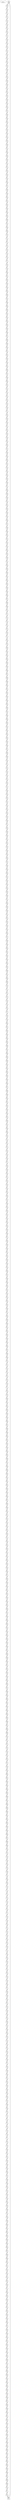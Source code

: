 digraph circular {
nodo183196366[label="
Maletas: "];
208->209;
209->208;
nodo183196366[label="
Maletas: "];
209->210;
210->209;
nodo183196366[label="
Maletas: "];
210->211;
211->210;
nodo183196366[label="
Maletas: "];
211->212;
212->211;
nodo183196366[label="
Maletas: "];
212->213;
213->212;
nodo183196366[label="
Maletas: "];
213->214;
214->213;
nodo183196366[label="
Maletas: "];
214->215;
215->214;
nodo183196366[label="
Maletas: "];
215->216;
216->215;
nodo183196366[label="
Maletas: "];
216->217;
217->216;
nodo183196366[label="
Maletas: "];
217->218;
218->217;
nodo183196366[label="
Maletas: "];
218->219;
219->218;
nodo183196366[label="
Maletas: "];
219->220;
220->219;
nodo183196366[label="
Maletas: "];
220->221;
221->220;
nodo183196366[label="
Maletas: "];
221->222;
222->221;
nodo183196366[label="
Maletas: "];
222->223;
223->222;
nodo183196366[label="
Maletas: "];
223->224;
224->223;
nodo183196366[label="
Maletas: "];
224->225;
225->224;
nodo183196366[label="
Maletas: "];
225->226;
226->225;
nodo183196366[label="
Maletas: "];
226->227;
227->226;
nodo183196366[label="
Maletas: "];
227->228;
228->227;
nodo183196366[label="
Maletas: "];
228->229;
229->228;
nodo183196366[label="
Maletas: "];
229->230;
230->229;
nodo183196366[label="
Maletas: "];
230->231;
231->230;
nodo183196366[label="
Maletas: "];
231->232;
232->231;
nodo183196366[label="
Maletas: "];
232->233;
233->232;
nodo183196366[label="
Maletas: "];
233->234;
234->233;
nodo183196366[label="
Maletas: "];
234->235;
235->234;
nodo183196366[label="
Maletas: "];
235->236;
236->235;
nodo183196366[label="
Maletas: "];
236->237;
237->236;
nodo183196366[label="
Maletas: "];
237->238;
238->237;
nodo183196366[label="
Maletas: "];
238->239;
239->238;
nodo183196366[label="
Maletas: "];
239->240;
240->239;
nodo183196366[label="
Maletas: "];
240->241;
241->240;
nodo183196366[label="
Maletas: "];
241->242;
242->241;
nodo183196366[label="
Maletas: "];
242->243;
243->242;
nodo183196366[label="
Maletas: "];
243->244;
244->243;
nodo183196366[label="
Maletas: "];
244->245;
245->244;
nodo183196366[label="
Maletas: "];
245->246;
246->245;
nodo183196366[label="
Maletas: "];
246->247;
247->246;
nodo183196366[label="
Maletas: "];
247->248;
248->247;
nodo183196366[label="
Maletas: "];
248->249;
249->248;
nodo183196366[label="
Maletas: "];
249->250;
250->249;
nodo183196366[label="
Maletas: "];
250->251;
251->250;
nodo183196366[label="
Maletas: "];
251->252;
252->251;
nodo183196366[label="
Maletas: "];
252->253;
253->252;
nodo183196366[label="
Maletas: "];
253->254;
254->253;
nodo183196366[label="
Maletas: "];
254->255;
255->254;
nodo183196366[label="
Maletas: "];
255->256;
256->255;
nodo183196366[label="
Maletas: "];
256->257;
257->256;
nodo183196366[label="
Maletas: "];
257->258;
258->257;
nodo183196366[label="
Maletas: "];
258->259;
259->258;
nodo183196366[label="
Maletas: "];
259->260;
260->259;
nodo183196366[label="
Maletas: "];
260->261;
261->260;
nodo183196366[label="
Maletas: "];
261->262;
262->261;
nodo183196366[label="
Maletas: "];
262->263;
263->262;
nodo183196366[label="
Maletas: "];
263->264;
264->263;
nodo183196366[label="
Maletas: "];
264->265;
265->264;
nodo183196366[label="
Maletas: "];
265->266;
266->265;
nodo183196366[label="
Maletas: "];
266->267;
267->266;
nodo183196366[label="
Maletas: "];
267->268;
268->267;
nodo183196366[label="
Maletas: "];
268->269;
269->268;
nodo183196366[label="
Maletas: "];
269->270;
270->269;
nodo183196366[label="
Maletas: "];
270->271;
271->270;
nodo183196366[label="
Maletas: "];
271->272;
272->271;
nodo183196366[label="
Maletas: "];
272->273;
273->272;
nodo183196366[label="
Maletas: "];
273->274;
274->273;
nodo183196366[label="
Maletas: "];
274->275;
275->274;
nodo183196366[label="
Maletas: "];
275->276;
276->275;
nodo183196366[label="
Maletas: "];
276->277;
277->276;
nodo183196366[label="
Maletas: "];
277->278;
278->277;
nodo183196366[label="
Maletas: "];
278->279;
279->278;
nodo183196366[label="
Maletas: "];
279->280;
280->279;
nodo183196366[label="
Maletas: "];
280->281;
281->280;
nodo183196366[label="
Maletas: "];
281->282;
282->281;
nodo183196366[label="
Maletas: "];
282->283;
283->282;
nodo183196366[label="
Maletas: "];
283->284;
284->283;
nodo183196366[label="
Maletas: "];
284->285;
285->284;
nodo183196366[label="
Maletas: "];
285->286;
286->285;
nodo183196366[label="
Maletas: "];
286->287;
287->286;
nodo183196366[label="
Maletas: "];
287->288;
288->287;
nodo183196366[label="
Maletas: "];
288->289;
289->288;
nodo183196366[label="
Maletas: "];
289->290;
290->289;
nodo183196366[label="
Maletas: "];
290->291;
291->290;
nodo183196366[label="
Maletas: "];
291->292;
292->291;
nodo183196366[label="
Maletas: "];
292->293;
293->292;
nodo183196366[label="
Maletas: "];
293->294;
294->293;
nodo183196366[label="
Maletas: "];
294->295;
295->294;
nodo183196366[label="
Maletas: "];
295->296;
296->295;
nodo183196366[label="
Maletas: "];
296->297;
297->296;
nodo183196366[label="
Maletas: "];
297->298;
298->297;
nodo183196366[label="
Maletas: "];
298->299;
299->298;
nodo183196366[label="
Maletas: "];
299->300;
300->299;
nodo183196366[label="
Maletas: "];
300->301;
301->300;
nodo183196366[label="
Maletas: "];
301->302;
302->301;
nodo183196366[label="
Maletas: "];
302->303;
303->302;
nodo183196366[label="
Maletas: "];
303->304;
304->303;
nodo183196366[label="
Maletas: "];
304->305;
305->304;
nodo183196366[label="
Maletas: "];
305->306;
306->305;
nodo183196366[label="
Maletas: "];
306->307;
307->306;
nodo183196366[label="
Maletas: "];
307->308;
308->307;
nodo183196366[label="
Maletas: "];
308->309;
309->308;
nodo183196366[label="
Maletas: "];
309->310;
310->309;
nodo183196366[label="
Maletas: "];
310->311;
311->310;
nodo183196366[label="
Maletas: "];
311->312;
312->311;
nodo183196366[label="
Maletas: "];
312->313;
313->312;
nodo183196366[label="
Maletas: "];
313->314;
314->313;
nodo183196366[label="
Maletas: "];
314->315;
315->314;
nodo183196366[label="
Maletas: "];
315->316;
316->315;
nodo183196366[label="
Maletas: "];
316->317;
317->316;
nodo183196366[label="
Maletas: "];
317->318;
318->317;
nodo183196366[label="
Maletas: "];
318->319;
319->318;
nodo183196366[label="
Maletas: "];
319->320;
320->319;
nodo183196366[label="
Maletas: "];
320->321;
321->320;
nodo183196366[label="
Maletas: "];
321->322;
322->321;
nodo183196366[label="
Maletas: "];
322->323;
323->322;
nodo183196366[label="
Maletas: "];
323->324;
324->323;
nodo183196366[label="
Maletas: "];
324->325;
325->324;
nodo183196366[label="
Maletas: "];
325->326;
326->325;
nodo183196366[label="
Maletas: "];
326->327;
327->326;
nodo183196366[label="
Maletas: "];
327->328;
328->327;
nodo183196366[label="
Maletas: "];
328->329;
329->328;
nodo183196366[label="
Maletas: "];
329->330;
330->329;
nodo183196366[label="
Maletas: "];
330->331;
331->330;
nodo183196366[label="
Maletas: "];
331->332;
332->331;
nodo183196366[label="
Maletas: "];
332->333;
333->332;
nodo183196366[label="
Maletas: "];
333->334;
334->333;
nodo183196366[label="
Maletas: "];
334->335;
335->334;
nodo183196366[label="
Maletas: "];
335->336;
336->335;
nodo183196366[label="
Maletas: "];
336->337;
337->336;
nodo183196366[label="
Maletas: "];
337->338;
338->337;
nodo183196366[label="
Maletas: "];
338->339;
339->338;
nodo183196366[label="
Maletas: "];
339->340;
340->339;
nodo183196366[label="
Maletas: "];
340->341;
341->340;
nodo183196366[label="
Maletas: "];
341->342;
342->341;
nodo183196366[label="
Maletas: "];
342->343;
343->342;
nodo183196366[label="
Maletas: "];
343->344;
344->343;
nodo183196366[label="
Maletas: "];
344->345;
345->344;
nodo183196366[label="
Maletas: "];
345->346;
346->345;
nodo183196366[label="
Maletas: "];
346->347;
347->346;
nodo183196366[label="
Maletas: "];
347->348;
348->347;
nodo183196366[label="
Maletas: "];
348->349;
349->348;
nodo183196366[label="
Maletas: "];
349->350;
350->349;
nodo183196366[label="
Maletas: "];
350->351;
351->350;
nodo183196366[label="
Maletas: "];
351->352;
352->351;
nodo183196366[label="
Maletas: "];
352->353;
353->352;
nodo183196366[label="
Maletas: "];
353->354;
354->353;
nodo183196366[label="
Maletas: "];
354->355;
355->354;
nodo183196366[label="
Maletas: "];
355->356;
356->355;
nodo183196366[label="
Maletas: "];
356->357;
357->356;
nodo183196366[label="
Maletas: "];
357->358;
358->357;
nodo183196366[label="
Maletas: "];
358->359;
359->358;
nodo183196366[label="
Maletas: "];
359->360;
360->359;
nodo183196366[label="
Maletas: "];
360->361;
361->360;
nodo183196366[label="
Maletas: "];
361->362;
362->361;
nodo183196366[label="
Maletas: "];
362->363;
363->362;
nodo183196366[label="
Maletas: "];
363->364;
364->363;
nodo183196366[label="
Maletas: "];
364->365;
365->364;
nodo183196366[label="
Maletas: "];
365->366;
366->365;
nodo183196366[label="
Maletas: "];
366->367;
367->366;
nodo183196366[label="
Maletas: "];
367->368;
368->367;
nodo183196366[label="
Maletas: "];
368->369;
369->368;
nodo183196366[label="
Maletas: "];
369->370;
370->369;
nodo183196366[label="
Maletas: "];
370->371;
371->370;
nodo183196366[label="
Maletas: "];
371->372;
372->371;
nodo183196366[label="
Maletas: "];
372->373;
373->372;
nodo183196366[label="
Maletas: "];
373->374;
374->373;
nodo183196366[label="
Maletas: "];
374->375;
375->374;
nodo183196366[label="
Maletas: "];
375->376;
376->375;
nodo183196366[label="
Maletas: "];
376->377;
377->376;
nodo183196366[label="
Maletas: "];
377->378;
378->377;
nodo183196366[label="
Maletas: "];
378->379;
379->378;
nodo183196366[label="
Maletas: "];
379->380;
380->379;
nodo183196366[label="
Maletas: "];
380->381;
381->380;
nodo183196366[label="
Maletas: "];
381->382;
382->381;
nodo183196366[label="
Maletas: "];
382->383;
383->382;
nodo183196366[label="
Maletas: "];
383->384;
384->383;
nodo183196366[label="
Maletas: "];
384->385;
385->384;
nodo183196366[label="
Maletas: "];
385->386;
386->385;
nodo183196366[label="
Maletas: "];
386->387;
387->386;
nodo183196366[label="
Maletas: "];
387->388;
388->387;
nodo183196366[label="
Maletas: "];
388->389;
389->388;
nodo183196366[label="
Maletas: "];
389->390;
390->389;
nodo183196366[label="
Maletas: "];
390->391;
391->390;
nodo183196366[label="
Maletas: "];
391->392;
392->391;
nodo183196366[label="
Maletas: "];
392->393;
393->392;
nodo183196366[label="
Maletas: "];
393->394;
394->393;
nodo183196366[label="
Maletas: "];
394->395;
395->394;
nodo183196366[label="
Maletas: "];
395->396;
396->395;
nodo183196366[label="
Maletas: "];
396->397;
397->396;
nodo183196366[label="
Maletas: "];
397->398;
398->397;
nodo183196366[label="
Maletas: "];
398->399;
399->398;
nodo183196366[label="
Maletas: "];
399->400;
400->399;
nodo183196366[label="
Maletas: "];
400->401;
401->400;
nodo183196366[label="
Maletas: "];
401->402;
402->401;
nodo183196366[label="
Maletas: "];
402->403;
403->402;
nodo183196366[label="
Maletas: "];
403->404;
404->403;
nodo183196366[label="
Maletas: "];
404->405;
405->404;
nodo183196366[label="
Maletas: "];
405->406;
406->405;
nodo183196366[label="
Maletas: "];
406->407;
407->406;
nodo183196366[label="
Maletas: "];
407->408;
408->407;
nodo183196366[label="
Maletas: "];
408->409;
409->408;
nodo183196366[label="
Maletas: "];
409->410;
410->409;
nodo183196366[label="
Maletas: "];
410->411;
411->410;
nodo183196366[label="
Maletas: "];
411->412;
412->411;
nodo183196366[label="
Maletas: "];
412->413;
413->412;
nodo183196366[label="
Maletas: "];
413->414;
414->413;
nodo183196366[label="
Maletas: "];
414->415;
415->414;
nodo183196366[label="
Maletas: "];
415->416;
416->415;
nodo183196366[label="
Maletas: "];
416->417;
417->416;
nodo183196366[label="
Maletas: "];
417->418;
418->417;
nodo183196366[label="
Maletas: "];
418->419;
419->418;
nodo183196366[label="
Maletas: "];
419->420;
420->419;
nodo183196366[label="
Maletas: "];
420->421;
421->420;
nodo183196366[label="
Maletas: "];
421->422;
422->421;
nodo183196366[label="
Maletas: "];
422->423;
423->422;
nodo183196366[label="
Maletas: "];
423->424;
424->423;
nodo183196366[label="
Maletas: "];
424->425;
425->424;
nodo183196366[label="
Maletas: "];
425->426;
426->425;
nodo183196366[label="
Maletas: "];
426->427;
427->426;
nodo183196366[label="
Maletas: "];
427->428;
428->427;
nodo183196366[label="
Maletas: "];
428->429;
429->428;
nodo183196366[label="
Maletas: "];
429->430;
430->429;
nodo183196366[label="
Maletas: "];
430->431;
431->430;
nodo183196366[label="
Maletas: "];
431->432;
432->431;
nodo183196366[label="
Maletas: "];
432->433;
433->432;
nodo183196366[label="
Maletas: "];
433->434;
434->433;
nodo183196366[label="
Maletas: "];
434->435;
435->434;
nodo183196366[label="
Maletas: "];
435->436;
436->435;
nodo183196366[label="
Maletas: "];
436->437;
437->436;
nodo183196366[label="
Maletas: "];
437->438;
438->437;
nodo183196366[label="
Maletas: "];
438->439;
439->438;
nodo183196366[label="
Maletas: "];
439->440;
440->439;
nodo183196366[label="
Maletas: "];
440->441;
441->440;
nodo183196366[label="
Maletas: "];
441->442;
442->441;
nodo183196366[label="
Maletas: "];
442->443;
443->442;
nodo183196366[label="
Maletas: "];
443->444;
444->443;
nodo183196366[label="
Maletas: "];
444->445;
445->444;
nodo183196366[label="
Maletas: "];
445->446;
446->445;
nodo183196366[label="
Maletas: "];
446->447;
447->446;
nodo183196366[label="
Maletas: "];
447->448;
448->447;
nodo183196366[label="
Maletas: "];
448->449;
449->448;
nodo183196366[label="
Maletas: "];
449->450;
450->449;
nodo183196366[label="
Maletas: "];
450->451;
451->450;
nodo183196366[label="
Maletas: "];
451->452;
452->451;
nodo183196366[label="
Maletas: "];
452->453;
453->452;
nodo183196366[label="
Maletas: "];
453->454;
454->453;
nodo183196366[label="
Maletas: "];
454->455;
455->454;
nodo183196366[label="
Maletas: "];
455->456;
456->455;
nodo183196366[label="
Maletas: "];
456->457;
457->456;
nodo183196366[label="
Maletas: "];
457->458;
458->457;
nodo183196366[label="
Maletas: "];
458->459;
459->458;
nodo183196366[label="
Maletas: "];
459->460;
460->459;
nodo183196366[label="
Maletas: "];
460->461;
461->460;
nodo183196366[label="
Maletas: "];
461->462;
462->461;
nodo183196366[label="
Maletas: "];
462->463;
463->462;
nodo183196366[label="
Maletas: "];
463->464;
464->463;
nodo183196366[label="
Maletas: "];
464->465;
465->464;
nodo183196366[label="
Maletas: "];
465->466;
466->465;
nodo183196366[label="
Maletas: "];
466->467;
467->466;
nodo183196366[label="
Maletas: "];
467->468;
468->467;
nodo183196366[label="
Maletas: "];
468->469;
469->468;
nodo183196366[label="
Maletas: "];
469->470;
470->469;
nodo183196366[label="
Maletas: "];
470->471;
471->470;
nodo183196366[label="
Maletas: "];
471->472;
472->471;
nodo183196366[label="
Maletas: "];
472->473;
473->472;
nodo183196366[label="
Maletas: "];
473->474;
474->473;
nodo183196366[label="
Maletas: "];
474->475;
475->474;
nodo183196366[label="
Maletas: "];
475->476;
476->475;
nodo183196366[label="
Maletas: "];
476->477;
477->476;
nodo183196366[label="
Maletas: "];
477->478;
478->477;
nodo183196366[label="
Maletas: "];
478->479;
479->478;
nodo183196366[label="
Maletas: "];
479->480;
480->479;
nodo183196366[label="
Maletas: "];
480->481;
481->480;
nodo183196366[label="
Maletas: "];
481->482;
482->481;
nodo183196366[label="
Maletas: "];
482->483;
483->482;
nodo183196366[label="
Maletas: "];
483->484;
484->483;
nodo183196366[label="
Maletas: "];
484->485;
485->484;
nodo183196366[label="
Maletas: "];
485->486;
486->485;
nodo183196366[label="
Maletas: "];
486->487;
487->486;
nodo183196366[label="
Maletas: "];
487->488;
488->487;
nodo183196366[label="
Maletas: "];
488->489;
489->488;
nodo183196366[label="
Maletas: "];
489->490;
490->489;
nodo183196366[label="
Maletas: "];
490->491;
491->490;
nodo183196366[label="
Maletas: "];
491->492;
492->491;
nodo183196366[label="
Maletas: "];
492->493;
493->492;
nodo183196366[label="
Maletas: "];
493->494;
494->493;
nodo183196366[label="
Maletas: "];
494->495;
495->494;
nodo183196366[label="
Maletas: "];
495->496;
496->495;
nodo183196366[label="
Maletas: "];
496->497;
497->496;
nodo183196366[label="
Maletas: "];
497->498;
498->497;
nodo183196366[label="
Maletas: "];
498->499;
499->498;
nodo183196366[label="
Maletas: "];
499->500;
500->499;
nodo183196366[label="
Maletas: "];
500->501;
501->500;
nodo183196366[label="
Maletas: "];
501->502;
502->501;
nodo183196366[label="
Maletas: "];
502->503;
503->502;
nodo183196366[label="
Maletas: "];
503->504;
504->503;
nodo183196366[label="
Maletas: "];
504->505;
505->504;
nodo183196366[label="
Maletas: "];
505->506;
506->505;
nodo183196366[label="
Maletas: "];
506->507;
507->506;
nodo183196366[label="
Maletas: "];
507->508;
508->507;
nodo183196366[label="
Maletas: "];
508->509;
509->508;
nodo183196366[label="
Maletas: "];
509->510;
510->509;
nodo183196366[label="
Maletas: "];
510->511;
511->510;
nodo183196366[label="
Maletas: "];
511->512;
512->511;
nodo183196366[label="
Maletas: "];
512->513;
513->512;
nodo183196366[label="
Maletas: "];
513->514;
514->513;
nodo183196366[label="
Maletas: "];
514->515;
515->514;
nodo183196366[label="
Maletas: "];
515->516;
516->515;
nodo183196366[label="
Maletas: "];
516->517;
517->516;
nodo183196366[label="
Maletas: "];
517->518;
518->517;
nodo183196366[label="
Maletas: "];
518->519;
519->518;
nodo183196366[label="
Maletas: "];
519->520;
520->519;
nodo183196366[label="
Maletas: "];
520->521;
521->520;
nodo183196366[label="
Maletas: "];
521->522;
522->521;
nodo183196366[label="
Maletas: "];
522->523;
523->522;
nodo183196366[label="
Maletas: "];
523->524;
524->523;
nodo183196366[label="
Maletas: "];
524->525;
525->524;
nodo183196366[label="
Maletas: "];
525->526;
526->525;
nodo183196366[label="
Maletas: "];
526->527;
527->526;
nodo183196366[label="
Maletas: "];
527->528;
528->527;
nodo183196366[label="
Maletas: "];
528->529;
529->528;
nodo183196366[label="
Maletas: "];
529->530;
530->529;
nodo183196366[label="
Maletas: "];
530->531;
531->530;
nodo183196366[label="
Maletas: "];
531->532;
532->531;
nodo183196366[label="
Maletas: "];
532->533;
533->532;
nodo183196366[label="
Maletas: "];
533->534;
534->533;
nodo183196366[label="
Maletas: "];
534->535;
535->534;
nodo183196366[label="
Maletas: "];
535->536;
536->535;
nodo183196366[label="
Maletas: "];
536->537;
537->536;
nodo183196366[label="
Maletas: "];
537->538;
538->537;
nodo183196366[label="
Maletas: "];
538->539;
539->538;
nodo183196366[label="
Maletas: "];
539->540;
540->539;
nodo183196366[label="
Maletas: "];
540->541;
541->540;
nodo183196366[label="
Maletas: "];
541->542;
542->541;
nodo183196366[label="
Maletas: "];
542->543;
543->542;
nodo183196366[label="
Maletas: "];
543->544;
544->543;
nodo183196366[label="
Maletas: "];
544->545;
545->544;
nodo183196366[label="
Maletas: "];
545->546;
546->545;
nodo183196366[label="
Maletas: "];
546->547;
547->546;
nodo183196366[label="
Maletas: "];
547->548;
548->547;
nodo183196366[label="
Maletas: "];
548->549;
549->548;
nodo183196366[label="
Maletas: "];
549->550;
550->549;
nodo183196366[label="
Maletas: "];
550->551;
551->550;
nodo183196366[label="
Maletas: "];
551->552;
552->551;
nodo183196366[label="
Maletas: "];
552->553;
553->552;
nodo183196366[label="
Maletas: "];
553->554;
554->553;
nodo183196366[label="
Maletas: "];
554->555;
555->554;
nodo183196366[label="
Maletas: "];
555->556;
556->555;
nodo183196366[label="
Maletas: "];
556->557;
557->556;
nodo183196366[label="
Maletas: "];
557->558;
558->557;
nodo183196366[label="
Maletas: "];
558->559;
559->558;
nodo183196366[label="
Maletas: "];
559->560;
560->559;
nodo183196366[label="
Maletas: "];
560->561;
561->560;
nodo183196366[label="
Maletas: "];
561->562;
562->561;
nodo183196366[label="
Maletas: "];
562->563;
563->562;
nodo183196366[label="
Maletas: "];
563->564;
564->563;
nodo183196366[label="
Maletas: "];
564->565;
565->564;
nodo183196366[label="
Maletas: "];
565->566;
566->565;
nodo183196366[label="
Maletas: "];
566->567;
567->566;
nodo183196366[label="
Maletas: "];
567->568;
568->567;
nodo183196366[label="
Maletas: "];
568->569;
569->568;
nodo183196366[label="
Maletas: "];
569->570;
570->569;
nodo183196366[label="
Maletas: "];
570->571;
571->570;
nodo183196366[label="
Maletas: "];
571->572;
572->571;
nodo183196366[label="
Maletas: "];
572->573;
573->572;
nodo183196366[label="
Maletas: "];
573->574;
574->573;
nodo183196366[label="
Maletas: "];
574->575;
575->574;
nodo183196366[label="
Maletas: "];
575->576;
576->575;
nodo183196366[label="
Maletas: "];
576->577;
577->576;
nodo183196366[label="
Maletas: "];
577->578;
578->577;
nodo183196366[label="
Maletas: "];
578->579;
579->578;
nodo183196366[label="
Maletas: "];
579->580;
580->579;
nodo183196366[label="
Maletas: "];
580->581;
581->580;
nodo183196366[label="
Maletas: "];
581->582;
582->581;
nodo183196366[label="
Maletas: "];
582->583;
583->582;
nodo183196366[label="
Maletas: "];
583->584;
584->583;
nodo183196366[label="
Maletas: "];
584->585;
585->584;
nodo183196366[label="
Maletas: "];
585->586;
586->585;
nodo183196366[label="
Maletas: "];
586->587;
587->586;
nodo183196366[label="
Maletas: "];
587->588;
588->587;
nodo183196366[label="
Maletas: "];
588->589;
589->588;
nodo183196366[label="
Maletas: "];
589->590;
590->589;
nodo183196366[label="
Maletas: "];
590->591;
591->590;
nodo183196366[label="
Maletas: "];
591->592;
592->591;
nodo183196366[label="
Maletas: "];
592->593;
593->592;
nodo183196366[label="
Maletas: "];
593->594;
594->593;
nodo183196366[label="
Maletas: "];
594->595;
595->594;
nodo183196366[label="
Maletas: "];
595->596;
596->595;
nodo183196366[label="
Maletas: "];
596->597;
597->596;
nodo183196366[label="
Maletas: "];
597->598;
598->597;
nodo183196366[label="
Maletas: "];
598->599;
599->598;
nodo183196366[label="
Maletas: "];
599->600;
600->599;
nodo183196366[label="
Maletas: "];
600->601;
601->600;
nodo183196366[label="
Maletas: "];
601->602;
602->601;
nodo183196366[label="
Maletas: "];
602->603;
603->602;
nodo183196366[label="
Maletas: "];
603->604;
604->603;
nodo183196366[label="
Maletas: "];
604->605;
605->604;
nodo183196366[label="
Maletas: "];
605->606;
606->605;
nodo183196366[label="
Maletas: "];
606->607;
607->606;
nodo183196366[label="
Maletas: "];
607->608;
608->607;
nodo183196366[label="
Maletas: "];
608->609;
609->608;
nodo183196366[label="
Maletas: "];
609->610;
610->609;
nodo183196366[label="
Maletas: "];
610->611;
611->610;
nodo183196366[label="
Maletas: "];
611->612;
612->611;
nodo183196366[label="
Maletas: "];
612->613;
613->612;
nodo183196366[label="
Maletas: "];
613->614;
614->613;
nodo183196366[label="
Maletas: "];
614->615;
615->614;
nodo183196366[label="
Maletas: "];
615->616;
616->615;
nodo183196366[label="
Maletas: "];
616->617;
617->616;
nodo183196366[label="
Maletas: "];
617->618;
618->617;
nodo183196366[label="
Maletas: "];
618->619;
619->618;
nodo183196366[label="
Maletas: "];
619->620;
620->619;
nodo183196366[label="
Maletas: "];
620->621;
621->620;
nodo183196366[label="
Maletas: "];
621->622;
622->621;
nodo183196366[label="
Maletas: "];
622->623;
623->622;
nodo183196366[label="
Maletas: "];
623->624;
624->623;
nodo183196366[label="
Maletas: "];
624->625;
625->624;
nodo183196366[label="
Maletas: "];
625->626;
626->625;
nodo183196366[label="
Maletas: "];
626->627;
627->626;
nodo183196366[label="
Maletas: "];
627->628;
628->627;
nodo183196366[label="
Maletas: "];
628->629;
629->628;
nodo183196366[label="
Maletas: "];
629->630;
630->629;
nodo183196366[label="
Maletas: "];
630->631;
631->630;
nodo183196366[label="
Maletas: "];
631->632;
632->631;
nodo183196366[label="
Maletas: "];
632->633;
633->632;
nodo183196366[label="
Maletas: "];
633->634;
634->633;
nodo183196366[label="
Maletas: "];
634->635;
635->634;
nodo183196366[label="
Maletas: "];
635->636;
636->635;
nodo183196366[label="
Maletas: "];
636->637;
637->636;
nodo183196366[label="
Maletas: "];
637->638;
638->637;
nodo183196366[label="
Maletas: "];
638->639;
639->638;
nodo183196366[label="
Maletas: "];
639->640;
640->639;
nodo183196366[label="
Maletas: "];
640->641;
641->640;
nodo183196366[label="
Maletas: "];
641->642;
642->641;
nodo183196366[label="
Maletas: "];
642->643;
643->642;
nodo183196366[label="
Maletas: "];
643->644;
644->643;
nodo183196366[label="
Maletas: "];
644->645;
645->644;
nodo183196366[label="
Maletas: "];
645->646;
646->645;
nodo183196366[label="
Maletas: "];
646->647;
647->646;
nodo183196366[label="
Maletas: "];
647->648;
648->647;
nodo183196366[label="
Maletas: "];
648->649;
649->648;
nodo183196366[label="
Maletas: "];
649->650;
650->649;
nodo183196366[label="
Maletas: "];
650->651;
651->650;
nodo183196366[label="
Maletas: "];
651->652;
652->651;
nodo183196366[label="
Maletas: "];
652->653;
653->652;
nodo183196366[label="
Maletas: "];
653->654;
654->653;
nodo183196366[label="
Maletas: "];
654->655;
655->654;
nodo183196366[label="
Maletas: "];
655->656;
656->655;
nodo183196366[label="
Maletas: "];
656->657;
657->656;
nodo183196366[label="
Maletas: "];
657->658;
658->657;
nodo183196366[label="
Maletas: "];
658->659;
659->658;
nodo183196366[label="
Maletas: "];
659->660;
660->659;
nodo183196366[label="
Maletas: "];
660->661;
661->660;
nodo183196366[label="
Maletas: "];
661->662;
662->661;
nodo183196366[label="
Maletas: "];
662->663;
663->662;
nodo183196366[label="
Maletas: "];
663->664;
664->663;
nodo183196366[label="
Maletas: "];
664->665;
665->664;
nodo183196366[label="
Maletas: "];
665->666;
666->665;
nodo183196366[label="
Maletas: "];
666->667;
667->666;
nodo183196366[label="
Maletas: "];
667->668;
668->667;
nodo183196366[label="
Maletas: "];
668->669;
669->668;
nodo183196366[label="
Maletas: "];
669->670;
670->669;
nodo183196366[label="
Maletas: "];
670->671;
671->670;
nodo183196366[label="
Maletas: "];
671->672;
672->671;
nodo183196366[label="
Maletas: "];
672->673;
673->672;
nodo183196366[label="
Maletas: "];
673->674;
674->673;
nodo183196366[label="
Maletas: "];
674->675;
675->674;
nodo183196366[label="
Maletas: "];
675->676;
676->675;
nodo183196366[label="
Maletas: "];
676->677;
677->676;
nodo183196366[label="
Maletas: "];
677->678;
678->677;
nodo183196366[label="
Maletas: "];
678->679;
679->678;
nodo183196366[label="
Maletas: "];
679->680;
680->679;
nodo183196366[label="
Maletas: "];
680->681;
681->680;
nodo183196366[label="
Maletas: "];
681->682;
682->681;
nodo183196366[label="
Maletas: "];
682->683;
683->682;
nodo183196366[label="
Maletas: "];
683->684;
684->683;
nodo183196366[label="
Maletas: "];
684->685;
685->684;
nodo183196366[label="
Maletas: "];
685->686;
686->685;
nodo183196366[label="
Maletas: "];
686->687;
687->686;
nodo183196366[label="
Maletas: "];
687->688;
688->687;
nodo183196366[label="
Maletas: "];
688->689;
689->688;
nodo183196366[label="
Maletas: "];
689->690;
690->689;
nodo183196366[label="
Maletas: "];
690->691;
691->690;
nodo183196366[label="
Maletas: "];
691->692;
692->691;
nodo183196366[label="
Maletas: "];
692->693;
693->692;
nodo183196366[label="
Maletas: "];
693->694;
694->693;
nodo183196366[label="
Maletas: "];
694->695;
695->694;
nodo183196366[label="
Maletas: "];
695->696;
696->695;
nodo183196366[label="
Maletas: "];
696->697;
697->696;
nodo183196366[label="
Maletas: "];
697->698;
698->697;
nodo183196366[label="
Maletas: "];
698->699;
699->698;
nodo183196366[label="
Maletas: "];
699->700;
700->699;
nodo183196366[label="
Maletas: "];
700->701;
701->700;
nodo183196366[label="
Maletas: "];
701->702;
702->701;
nodo183196366[label="
Maletas: "];
702->703;
703->702;
nodo183196366[label="
Maletas: "];
703->704;
704->703;
nodo183196366[label="
Maletas: "];
704->705;
705->704;
nodo183196366[label="
Maletas: "];
705->706;
706->705;
nodo183196366[label="
Maletas: "];
706->707;
707->706;
nodo183196366[label="
Maletas: "];
707->708;
708->707;
nodo183196366[label="
Maletas: "];
708->709;
709->708;
nodo183196366[label="
Maletas: "];
709->710;
710->709;
nodo183196366[label="
Maletas: "];
710->711;
711->710;
nodo183196366[label="
Maletas: "];
711->712;
712->711;
nodo183196366[label="
Maletas: "];
712->713;
713->712;
nodo183196366[label="
Maletas: "];
713->714;
714->713;
nodo183196366[label="
Maletas: "];
714->715;
715->714;
nodo183196366[label="
Maletas: "];
715->716;
716->715;
nodo183196366[label="
Maletas: "];
716->717;
717->716;
nodo183196366[label="
Maletas: "];
717->718;
718->717;
nodo183196366[label="
Maletas: "];
718->719;
719->718;
nodo183196366[label="
Maletas: "];
719->720;
720->719;
nodo183196366[label="
Maletas: "];
720->721;
721->720;
nodo183196366[label="
Maletas: "];
721->722;
722->721;
nodo183196366[label="
Maletas: "];
722->723;
723->722;
nodo183196366[label="
Maletas: "];
723->724;
724->723;
nodo183196366[label="
Maletas: "];
724->725;
725->724;
nodo183196366[label="
Maletas: "];
725->726;
726->725;
nodo183196366[label="
Maletas: "];
726->727;
727->726;
nodo183196366[label="
Maletas: "];
727->728;
728->727;
nodo183196366[label="
Maletas: "];
728->729;
729->728;
nodo183196366[label="
Maletas: "];
729->730;
730->729;
nodo183196366[label="
Maletas: "];
730->731;
731->730;
nodo183196366[label="
Maletas: "];
731->732;
732->731;
nodo183196366[label="
Maletas: "];
732->733;
733->732;
nodo183196366[label="
Maletas: "];
733->734;
734->733;
nodo183196366[label="
Maletas: "];
734->735;
735->734;
nodo183196366[label="
Maletas: "];
735->736;
736->735;
nodo183196366[label="
Maletas: "];
736->737;
737->736;
nodo183196366[label="
Maletas: "];
737->738;
738->737;
nodo183196366[label="
Maletas: "];
738->739;
739->738;
nodo183196366[label="
Maletas: "];
739->740;
740->739;
nodo183196366[label="
Maletas: "];
740->741;
741->740;
nodo183196366[label="
Maletas: "];
741->742;
742->741;
nodo183196366[label="
Maletas: "];
742->743;
743->742;
nodo183196366[label="
Maletas: "];
743->744;
744->743;
nodo183196366[label="
Maletas: "];
744->745;
745->744;
nodo183196366[label="
Maletas: "];
745->746;
746->745;
nodo183196366[label="
Maletas: "];
746->747;
747->746;
nodo183196366[label="
Maletas: "];
747->748;
748->747;
nodo183196366[label="
Maletas: "];
748->749;
749->748;
nodo183196366[label="
Maletas: "];
749->750;
750->749;
nodo183196366[label="
Maletas: "];
750->751;
751->750;
nodo183196366[label="
Maletas: "];
751->752;
752->751;
nodo183196366[label="
Maletas: "];
752->753;
753->752;
nodo183196366[label="
Maletas: "];
753->754;
754->753;
nodo183196366[label="
Maletas: "];
754->755;
755->754;
nodo183196366[label="
Maletas: "];
755->756;
756->755;
nodo183196366[label="
Maletas: "];
756->757;
757->756;
nodo183196366[label="
Maletas: "];
757->758;
758->757;
nodo183196366[label="
Maletas: "];
758->759;
759->758;
nodo183196366[label="
Maletas: "];
759->760;
760->759;
nodo183196366[label="
Maletas: "];
760->761;
761->760;
nodo183196366[label="
Maletas: "];
761->762;
762->761;
nodo183196366[label="
Maletas: "];
762->763;
763->762;
nodo183196366[label="
Maletas: "];
763->764;
764->763;
nodo183196366[label="
Maletas: "];
764->765;
765->764;
nodo183196366[label="
Maletas: "];
765->766;
766->765;
nodo183196366[label="
Maletas: "];
766->767;
767->766;
nodo183196366[label="
Maletas: "];
767->768;
768->767;
nodo183196366[label="
Maletas: "];
768->769;
769->768;
nodo183196366[label="
Maletas: "];
769->770;
770->769;
nodo183196366[label="
Maletas: "];
770->771;
771->770;
nodo183196366[label="
Maletas: "];
771->772;
772->771;
nodo183196366[label="
Maletas: "];
772->773;
773->772;
nodo183196366[label="
Maletas: "];
773->774;
774->773;
nodo183196366[label="
Maletas: "];
774->775;
775->774;
nodo183196366[label="
Maletas: "];
775->776;
776->775;
nodo183196366[label="
Maletas: "];
776->777;
777->776;
nodo183196366[label="
Maletas: "];
777->778;
778->777;
nodo183196366[label="
Maletas: "];
778->779;
779->778;
nodo183196366[label="
Maletas: "];
779->780;
780->779;
nodo183196366[label="
Maletas: "];
780->781;
781->780;
nodo183196366[label="
Maletas: "];
781->782;
782->781;
nodo183196366[label="
Maletas: "];
782->783;
783->782;
nodo183196366[label="
Maletas: "];
783->784;
784->783;
nodo183196366[label="
Maletas: "];
784->785;
785->784;
nodo183196366[label="
Maletas: "];
785->786;
786->785;
nodo183196366[label="
Maletas: "];
786->787;
787->786;
nodo183196366[label="
Maletas: "];
787->788;
788->787;
nodo183196366[label="
Maletas: "];
788->789;
789->788;
nodo183196366[label="
Maletas: "];
789->790;
790->789;
nodo183196366[label="
Maletas: "];
790->791;
791->790;
nodo183196366[label="
Maletas: "];
791->792;
792->791;
nodo183196366[label="
Maletas: "];
792->793;
793->792;
nodo183196366[label="
Maletas: "];
793->794;
794->793;
nodo183196366[label="
Maletas: "];
794->795;
795->794;
nodo183196366[label="
Maletas: "];
795->796;
796->795;
nodo183196366[label="
Maletas: "];
796->797;
797->796;
nodo183196366[label="
Maletas: "];
797->798;
798->797;
nodo183196366[label="
Maletas: "];
798->799;
799->798;
nodo183196366[label="
Maletas: "];
799->800;
800->799;
nodo183196366[label="
Maletas: "];
800->801;
801->800;
nodo183196366[label="
Maletas: "];
801->802;
802->801;
nodo183196366[label="
Maletas: "];
802->803;
803->802;
nodo183196366[label="
Maletas: "];
803->804;
804->803;
nodo183196366[label="
Maletas: "];
804->805;
805->804;
nodo183196366[label="
Maletas: "];
805->806;
806->805;
nodo183196366[label="
Maletas: "];
806->807;
807->806;
nodo183196366[label="
Maletas: "];
807->808;
808->807;
nodo183196366[label="
Maletas: "];
808->809;
809->808;
nodo183196366[label="
Maletas: "];
809->810;
810->809;
nodo183196366[label="
Maletas: "];
810->811;
811->810;
nodo183196366[label="
Maletas: "];
811->812;
812->811;
nodo183196366[label="
Maletas: "];
812->813;
813->812;
nodo183196366[label="
Maletas: "];
813->814;
814->813;
nodo183196366[label="
Maletas: "];
814->815;
815->814;
nodo183196366[label="
Maletas: "];
815->816;
816->815;
nodo183196366[label="
Maletas: "];
816->817;
817->816;
nodo183196366[label="
Maletas: "];
817->818;
818->817;
nodo183196366[label="
Maletas: "];
818->819;
819->818;
nodo183196366[label="
Maletas: "];
819->820;
820->819;
nodo183196366[label="
Maletas: "];
820->821;
821->820;
nodo183196366[label="
Maletas: "];
821->822;
822->821;
nodo183196366[label="
Maletas: "];
822->823;
823->822;
nodo183196366[label="
Maletas: "];
823->824;
824->823;
nodo183196366[label="
Maletas: "];
824->825;
825->824;
nodo183196366[label="
Maletas: "];
825->826;
826->825;
nodo183196366[label="
Maletas: "];
826->827;
827->826;
nodo183196366[label="
Maletas: "];
827->828;
828->827;
nodo183196366[label="
Maletas: "];
828->829;
829->828;
nodo183196366[label="
Maletas: "];
829->830;
830->829;
nodo183196366[label="
Maletas: "];
830->831;
831->830;
nodo183196366[label="
Maletas: "];
831->832;
832->831;
nodo183196366[label="
Maletas: "];
832->833;
833->832;
nodo183196366[label="
Maletas: "];
833->834;
834->833;
nodo183196366[label="
Maletas: "];
834->835;
835->834;
nodo183196366[label="
Maletas: "];
835->836;
836->835;
nodo183196366[label="
Maletas: "];
836->837;
837->836;
nodo183196366[label="
Maletas: "];
837->838;
838->837;
nodo183196366[label="
Maletas: "];
838->839;
839->838;
nodo183196366[label="
Maletas: "];
839->840;
840->839;
nodo183196366[label="
Maletas: "];
840->841;
841->840;
nodo183196366[label="
Maletas: "];
841->842;
842->841;
nodo183196366[label="
Maletas: "];
842->843;
843->842;
nodo183196366[label="
Maletas: "];
843->844;
844->843;
nodo183196366[label="
Maletas: "];
844->845;
845->844;
nodo183196366[label="
Maletas: "];
845->846;
846->845;
nodo183196366[label="
Maletas: "];
846->847;
847->846;
nodo183196366[label="
Maletas: "];
847->848;
848->847;
nodo183196366[label="
Maletas: "];
848->849;
849->848;
nodo183196366[label="
Maletas: "];
849->850;
850->849;
nodo183196366[label="
Maletas: "];
850->851;
851->850;
nodo183196366[label="
Maletas: "];
851->852;
852->851;
nodo183196366[label="
Maletas: "];
852->853;
853->852;
nodo183196366[label="
Maletas: "];
853->854;
854->853;
nodo183196366[label="
Maletas: "];
854->855;
855->854;
nodo183196366[label="
Maletas: "];
855->856;
856->855;
nodo183196366[label="
Maletas: "];
856->857;
857->856;
nodo183196366[label="
Maletas: "];
857->858;
858->857;
nodo183196366[label="
Maletas: "];
858->859;
859->858;
nodo183196366[label="
Maletas: "];
859->860;
860->859;
nodo183196366[label="
Maletas: "];
860->861;
861->860;
nodo183196366[label="
Maletas: "];
861->862;
862->861;
nodo183196366[label="
Maletas: "];
862->863;
863->862;
nodo183196366[label="
Maletas: "];
863->864;
864->863;
nodo183196366[label="
Maletas: "];
864->865;
865->864;
nodo183196366[label="
Maletas: "];
865->866;
866->865;
nodo183196366[label="
Maletas: "];
866->867;
867->866;
nodo183196366[label="
Maletas: "];
867->868;
868->867;
nodo183196366[label="
Maletas: "];
868->869;
869->868;
nodo183196366[label="
Maletas: "];
869->870;
870->869;
nodo183196366[label="
Maletas: "];
870->871;
871->870;
nodo183196366[label="
Maletas: "];
871->872;
872->871;
nodo183196366[label="
Maletas: "];
872->873;
873->872;
nodo183196366[label="
Maletas: "];
873->208;
208->873;

}
